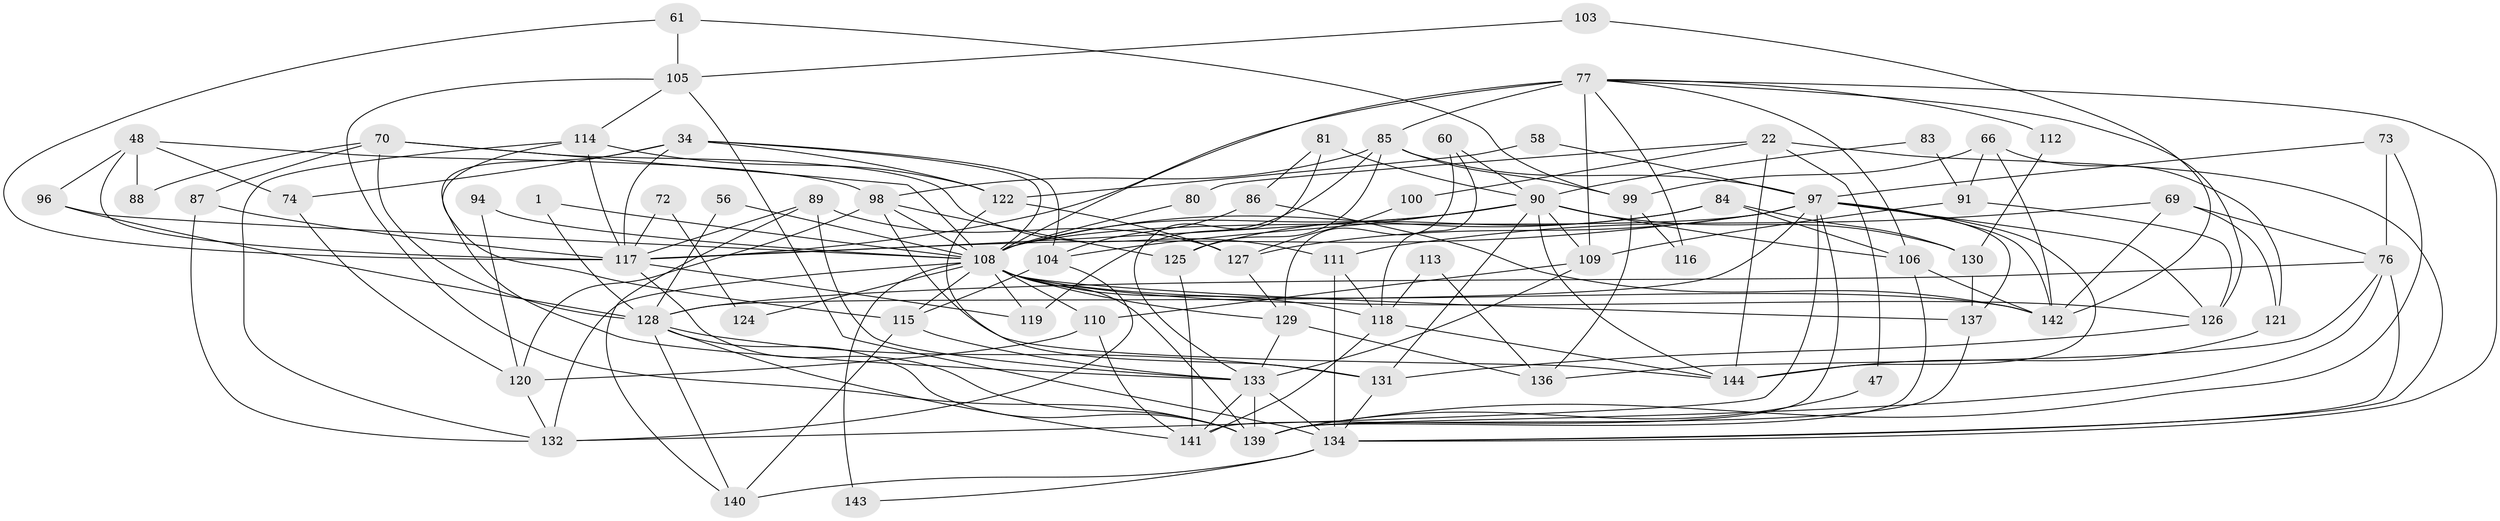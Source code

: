 // original degree distribution, {2: 0.1736111111111111, 6: 0.10416666666666667, 3: 0.2222222222222222, 11: 0.006944444444444444, 4: 0.3055555555555556, 5: 0.13194444444444445, 7: 0.04861111111111111, 9: 0.006944444444444444}
// Generated by graph-tools (version 1.1) at 2025/50/03/09/25 04:50:08]
// undirected, 72 vertices, 176 edges
graph export_dot {
graph [start="1"]
  node [color=gray90,style=filled];
  1;
  22;
  34 [super="+15+4"];
  47;
  48;
  56;
  58;
  60;
  61 [super="+39"];
  66;
  69;
  70 [super="+18"];
  72;
  73 [super="+14"];
  74;
  76;
  77 [super="+54"];
  80;
  81;
  83;
  84;
  85 [super="+79"];
  86 [super="+64"];
  87;
  88;
  89;
  90 [super="+62+52+51"];
  91;
  94;
  96 [super="+9"];
  97 [super="+32+37+67"];
  98 [super="+93"];
  99;
  100;
  103;
  104 [super="+36"];
  105;
  106;
  108 [super="+43+30+102"];
  109 [super="+95+40"];
  110;
  111;
  112 [super="+28"];
  113;
  114;
  115 [super="+20"];
  116;
  117 [super="+16+21+68+82+78"];
  118 [super="+59"];
  119;
  120;
  121 [super="+24"];
  122 [super="+75"];
  124;
  125;
  126 [super="+29"];
  127;
  128 [super="+57+101"];
  129 [super="+31"];
  130;
  131 [super="+41"];
  132 [super="+50+13"];
  133 [super="+92+42+25"];
  134 [super="+107"];
  136;
  137;
  139 [super="+55+138+123+27"];
  140;
  141 [super="+135"];
  142 [super="+71"];
  143;
  144 [super="+17"];
  1 -- 108;
  1 -- 128;
  22 -- 134;
  22 -- 144 [weight=2];
  22 -- 47;
  22 -- 80;
  22 -- 100;
  34 -- 104;
  34 -- 108 [weight=2];
  34 -- 74;
  34 -- 117 [weight=2];
  34 -- 133;
  34 -- 122;
  47 -- 139;
  48 -- 74;
  48 -- 88;
  48 -- 96;
  48 -- 117;
  48 -- 98;
  56 -- 128;
  56 -- 108;
  58 -- 97;
  58 -- 122;
  60 -- 118;
  60 -- 129;
  60 -- 90;
  61 -- 105;
  61 -- 117;
  61 -- 99;
  66 -- 91;
  66 -- 99;
  66 -- 121;
  66 -- 142;
  69 -- 111;
  69 -- 121;
  69 -- 76;
  69 -- 142;
  70 -- 111;
  70 -- 88;
  70 -- 87;
  70 -- 108;
  70 -- 128;
  72 -- 124;
  72 -- 117;
  73 -- 76 [weight=2];
  73 -- 139;
  73 -- 97;
  74 -- 120;
  76 -- 136;
  76 -- 134;
  76 -- 139;
  76 -- 128;
  77 -- 106;
  77 -- 109 [weight=3];
  77 -- 108 [weight=3];
  77 -- 112 [weight=2];
  77 -- 134;
  77 -- 116;
  77 -- 117 [weight=2];
  77 -- 126 [weight=2];
  77 -- 85;
  80 -- 108;
  81 -- 90 [weight=2];
  81 -- 133;
  81 -- 86;
  83 -- 91;
  83 -- 90;
  84 -- 106;
  84 -- 125;
  84 -- 130;
  84 -- 108;
  85 -- 119;
  85 -- 98;
  85 -- 99;
  85 -- 125;
  85 -- 97;
  86 -- 142;
  86 -- 104;
  87 -- 117;
  87 -- 132;
  89 -- 127;
  89 -- 140;
  89 -- 133;
  89 -- 117;
  90 -- 104;
  90 -- 144;
  90 -- 108 [weight=3];
  90 -- 109 [weight=2];
  90 -- 130;
  90 -- 117 [weight=2];
  90 -- 131;
  90 -- 106;
  91 -- 126;
  91 -- 109;
  94 -- 120;
  94 -- 108;
  96 -- 108 [weight=2];
  96 -- 128 [weight=3];
  97 -- 132 [weight=2];
  97 -- 144 [weight=2];
  97 -- 117 [weight=4];
  97 -- 127;
  97 -- 128;
  97 -- 137;
  97 -- 108;
  97 -- 141;
  97 -- 142 [weight=3];
  97 -- 126;
  98 -- 120;
  98 -- 144;
  98 -- 108;
  98 -- 125;
  99 -- 116;
  99 -- 136;
  100 -- 127;
  103 -- 142;
  103 -- 105;
  104 -- 115;
  104 -- 132;
  105 -- 114;
  105 -- 134;
  105 -- 139;
  106 -- 139;
  106 -- 142;
  108 -- 137;
  108 -- 129;
  108 -- 124 [weight=2];
  108 -- 110;
  108 -- 139 [weight=3];
  108 -- 143 [weight=2];
  108 -- 115;
  108 -- 118 [weight=3];
  108 -- 119;
  108 -- 142;
  108 -- 132;
  108 -- 126 [weight=2];
  109 -- 133 [weight=2];
  109 -- 110;
  110 -- 120;
  110 -- 141;
  111 -- 118;
  111 -- 134;
  112 -- 130;
  113 -- 136;
  113 -- 118;
  114 -- 132;
  114 -- 115;
  114 -- 117;
  114 -- 122;
  115 -- 140;
  115 -- 133;
  117 -- 119;
  117 -- 139;
  118 -- 144;
  118 -- 141;
  120 -- 132;
  121 -- 144 [weight=2];
  122 -- 127;
  122 -- 131;
  125 -- 141;
  126 -- 131;
  127 -- 129;
  128 -- 141 [weight=2];
  128 -- 139 [weight=2];
  128 -- 131;
  128 -- 140;
  129 -- 136;
  129 -- 133;
  130 -- 137;
  131 -- 134;
  133 -- 134;
  133 -- 141;
  133 -- 139 [weight=3];
  134 -- 143;
  134 -- 140;
  137 -- 139;
}
